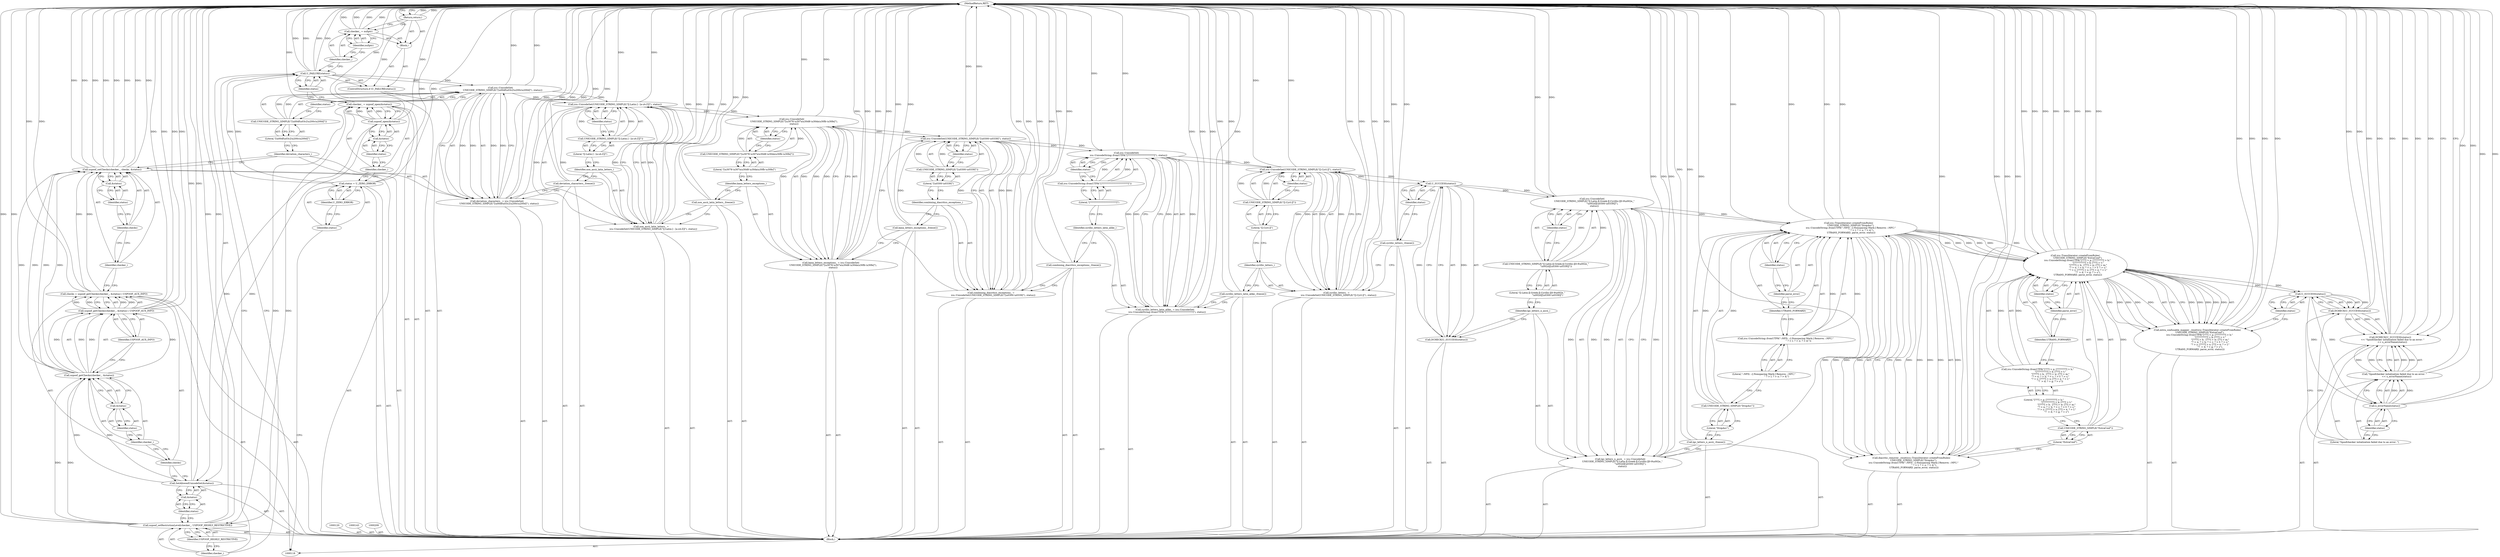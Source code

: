 digraph "0_Chrome_fe3c71592ccc6fd6f3909215e326ffc8fe0c35ce" {
"1000236" [label="(MethodReturn,RET)"];
"1000119" [label="(Block,)"];
"1000137" [label="(Call,uspoof_setRestrictionLevel(checker_, USPOOF_HIGHLY_RESTRICTIVE))"];
"1000138" [label="(Identifier,checker_)"];
"1000139" [label="(Identifier,USPOOF_HIGHLY_RESTRICTIVE)"];
"1000140" [label="(Call,SetAllowedUnicodeSet(&status))"];
"1000141" [label="(Call,&status)"];
"1000142" [label="(Identifier,status)"];
"1000144" [label="(Call,checks = uspoof_getChecks(checker_, &status) | USPOOF_AUX_INFO)"];
"1000145" [label="(Identifier,checks)"];
"1000146" [label="(Call,uspoof_getChecks(checker_, &status) | USPOOF_AUX_INFO)"];
"1000147" [label="(Call,uspoof_getChecks(checker_, &status))"];
"1000148" [label="(Identifier,checker_)"];
"1000149" [label="(Call,&status)"];
"1000150" [label="(Identifier,status)"];
"1000151" [label="(Identifier,USPOOF_AUX_INFO)"];
"1000153" [label="(Identifier,checker_)"];
"1000152" [label="(Call,uspoof_setChecks(checker_, checks, &status))"];
"1000154" [label="(Identifier,checks)"];
"1000155" [label="(Call,&status)"];
"1000156" [label="(Identifier,status)"];
"1000157" [label="(Call,deviation_characters_ = icu::UnicodeSet(\n      UNICODE_STRING_SIMPLE(\"[\\u00df\\u03c2\\u200c\\u200d]\"), status))"];
"1000158" [label="(Identifier,deviation_characters_)"];
"1000159" [label="(Call,icu::UnicodeSet(\n      UNICODE_STRING_SIMPLE(\"[\\u00df\\u03c2\\u200c\\u200d]\"), status))"];
"1000161" [label="(Literal,\"[\\u00df\\u03c2\\u200c\\u200d]\")"];
"1000160" [label="(Call,UNICODE_STRING_SIMPLE(\"[\\u00df\\u03c2\\u200c\\u200d]\"))"];
"1000162" [label="(Identifier,status)"];
"1000163" [label="(Call,deviation_characters_.freeze())"];
"1000121" [label="(Call,status = U_ZERO_ERROR)"];
"1000122" [label="(Identifier,status)"];
"1000123" [label="(Identifier,U_ZERO_ERROR)"];
"1000164" [label="(Call,non_ascii_latin_letters_ =\n      icu::UnicodeSet(UNICODE_STRING_SIMPLE(\"[[:Latin:] - [a-zA-Z]]\"), status))"];
"1000165" [label="(Identifier,non_ascii_latin_letters_)"];
"1000167" [label="(Call,UNICODE_STRING_SIMPLE(\"[[:Latin:] - [a-zA-Z]]\"))"];
"1000168" [label="(Literal,\"[[:Latin:] - [a-zA-Z]]\")"];
"1000166" [label="(Call,icu::UnicodeSet(UNICODE_STRING_SIMPLE(\"[[:Latin:] - [a-zA-Z]]\"), status))"];
"1000169" [label="(Identifier,status)"];
"1000170" [label="(Call,non_ascii_latin_letters_.freeze())"];
"1000171" [label="(Call,kana_letters_exceptions_ = icu::UnicodeSet(\n      UNICODE_STRING_SIMPLE(\"[\\u3078-\\u307a\\u30d8-\\u30da\\u30fb-\\u30fe]\"),\n      status))"];
"1000172" [label="(Identifier,kana_letters_exceptions_)"];
"1000173" [label="(Call,icu::UnicodeSet(\n      UNICODE_STRING_SIMPLE(\"[\\u3078-\\u307a\\u30d8-\\u30da\\u30fb-\\u30fe]\"),\n      status))"];
"1000175" [label="(Literal,\"[\\u3078-\\u307a\\u30d8-\\u30da\\u30fb-\\u30fe]\")"];
"1000174" [label="(Call,UNICODE_STRING_SIMPLE(\"[\\u3078-\\u307a\\u30d8-\\u30da\\u30fb-\\u30fe]\"))"];
"1000176" [label="(Identifier,status)"];
"1000177" [label="(Call,kana_letters_exceptions_.freeze())"];
"1000178" [label="(Call,combining_diacritics_exceptions_ =\n      icu::UnicodeSet(UNICODE_STRING_SIMPLE(\"[\\u0300-\\u0339]\"), status))"];
"1000179" [label="(Identifier,combining_diacritics_exceptions_)"];
"1000126" [label="(Call,uspoof_open(&status))"];
"1000124" [label="(Call,checker_ = uspoof_open(&status))"];
"1000125" [label="(Identifier,checker_)"];
"1000127" [label="(Call,&status)"];
"1000128" [label="(Identifier,status)"];
"1000181" [label="(Call,UNICODE_STRING_SIMPLE(\"[\\u0300-\\u0339]\"))"];
"1000182" [label="(Literal,\"[\\u0300-\\u0339]\")"];
"1000180" [label="(Call,icu::UnicodeSet(UNICODE_STRING_SIMPLE(\"[\\u0300-\\u0339]\"), status))"];
"1000183" [label="(Identifier,status)"];
"1000184" [label="(Call,combining_diacritics_exceptions_.freeze())"];
"1000185" [label="(Call,cyrillic_letters_latin_alike_ = icu::UnicodeSet(\n      icu::UnicodeString::fromUTF8(\"[??????????????????????]\"), status))"];
"1000186" [label="(Identifier,cyrillic_letters_latin_alike_)"];
"1000187" [label="(Call,icu::UnicodeSet(\n      icu::UnicodeString::fromUTF8(\"[??????????????????????]\"), status))"];
"1000189" [label="(Literal,\"[??????????????????????]\")"];
"1000188" [label="(Call,icu::UnicodeString::fromUTF8(\"[??????????????????????]\"))"];
"1000190" [label="(Identifier,status)"];
"1000191" [label="(Call,cyrillic_letters_latin_alike_.freeze())"];
"1000192" [label="(Call,cyrillic_letters_ =\n      icu::UnicodeSet(UNICODE_STRING_SIMPLE(\"[[:Cyrl:]]\"), status))"];
"1000193" [label="(Identifier,cyrillic_letters_)"];
"1000195" [label="(Call,UNICODE_STRING_SIMPLE(\"[[:Cyrl:]]\"))"];
"1000196" [label="(Literal,\"[[:Cyrl:]]\")"];
"1000197" [label="(Identifier,status)"];
"1000194" [label="(Call,icu::UnicodeSet(UNICODE_STRING_SIMPLE(\"[[:Cyrl:]]\"), status))"];
"1000198" [label="(Call,cyrillic_letters_.freeze())"];
"1000131" [label="(Identifier,status)"];
"1000129" [label="(ControlStructure,if (U_FAILURE(status)))"];
"1000132" [label="(Block,)"];
"1000130" [label="(Call,U_FAILURE(status))"];
"1000201" [label="(Identifier,status)"];
"1000199" [label="(Call,DCHECK(U_SUCCESS(status)))"];
"1000200" [label="(Call,U_SUCCESS(status))"];
"1000202" [label="(Call,lgc_letters_n_ascii_ = icu::UnicodeSet(\n      UNICODE_STRING_SIMPLE(\"[[:Latin:][:Greek:][:Cyrillic:][0-9\\u002e_\"\n                            \"\\u002d][\\u0300-\\u0339]]\"),\n      status))"];
"1000203" [label="(Identifier,lgc_letters_n_ascii_)"];
"1000204" [label="(Call,icu::UnicodeSet(\n      UNICODE_STRING_SIMPLE(\"[[:Latin:][:Greek:][:Cyrillic:][0-9\\u002e_\"\n                            \"\\u002d][\\u0300-\\u0339]]\"),\n      status))"];
"1000206" [label="(Literal,\"[[:Latin:][:Greek:][:Cyrillic:][0-9\\u002e_\"\n                            \"\\u002d][\\u0300-\\u0339]]\")"];
"1000205" [label="(Call,UNICODE_STRING_SIMPLE(\"[[:Latin:][:Greek:][:Cyrillic:][0-9\\u002e_\"\n                            \"\\u002d][\\u0300-\\u0339]]\"))"];
"1000207" [label="(Identifier,status)"];
"1000208" [label="(Call,lgc_letters_n_ascii_.freeze())"];
"1000210" [label="(Call,diacritic_remover_.reset(icu::Transliterator::createFromRules(\n      UNICODE_STRING_SIMPLE(\"DropAcc\"),\n      icu::UnicodeString::fromUTF8(\"::NFD; ::[:Nonspacing Mark:] Remove; ::NFC;\"\n                                   \" ? > l; ? > o; ? > d;\"),\n       UTRANS_FORWARD, parse_error, status)))"];
"1000211" [label="(Call,icu::Transliterator::createFromRules(\n      UNICODE_STRING_SIMPLE(\"DropAcc\"),\n      icu::UnicodeString::fromUTF8(\"::NFD; ::[:Nonspacing Mark:] Remove; ::NFC;\"\n                                   \" ? > l; ? > o; ? > d;\"),\n       UTRANS_FORWARD, parse_error, status))"];
"1000135" [label="(Identifier,nullptr)"];
"1000133" [label="(Call,checker_ = nullptr)"];
"1000134" [label="(Identifier,checker_)"];
"1000213" [label="(Literal,\"DropAcc\")"];
"1000212" [label="(Call,UNICODE_STRING_SIMPLE(\"DropAcc\"))"];
"1000215" [label="(Literal,\"::NFD; ::[:Nonspacing Mark:] Remove; ::NFC;\"\n                                   \" ? > l; ? > o; ? > d;\")"];
"1000214" [label="(Call,icu::UnicodeString::fromUTF8(\"::NFD; ::[:Nonspacing Mark:] Remove; ::NFC;\"\n                                   \" ? > l; ? > o; ? > d;\"))"];
"1000217" [label="(Identifier,parse_error)"];
"1000218" [label="(Identifier,status)"];
"1000216" [label="(Identifier,UTRANS_FORWARD)"];
"1000136" [label="(Return,return;)"];
"1000219" [label="(Call,extra_confusable_mapper_.reset(icu::Transliterator::createFromRules(\n       UNICODE_STRING_SIMPLE(\"ExtraConf\"),\n      icu::UnicodeString::fromUTF8(\"[???] > p; [????????] > h;\"\n                                   \"[?????????] > k; [???] > t;\"\n                                   \"[????] > b;  [???] > w; [??] > m;\"\n                                   \"? > n; ? > h; ? > r; ? > f; ? > c;\"\n                                   \"? > y; [????] > x; [??] > e; ? > l;\"\n                                   \"?  > d; ? > g; ? > s\"),\n       UTRANS_FORWARD, parse_error, status)))"];
"1000220" [label="(Call,icu::Transliterator::createFromRules(\n       UNICODE_STRING_SIMPLE(\"ExtraConf\"),\n      icu::UnicodeString::fromUTF8(\"[???] > p; [????????] > h;\"\n                                   \"[?????????] > k; [???] > t;\"\n                                   \"[????] > b;  [???] > w; [??] > m;\"\n                                   \"? > n; ? > h; ? > r; ? > f; ? > c;\"\n                                   \"? > y; [????] > x; [??] > e; ? > l;\"\n                                   \"?  > d; ? > g; ? > s\"),\n       UTRANS_FORWARD, parse_error, status))"];
"1000222" [label="(Literal,\"ExtraConf\")"];
"1000221" [label="(Call,UNICODE_STRING_SIMPLE(\"ExtraConf\"))"];
"1000224" [label="(Literal,\"[???] > p; [????????] > h;\"\n                                   \"[?????????] > k; [???] > t;\"\n                                   \"[????] > b;  [???] > w; [??] > m;\"\n                                   \"? > n; ? > h; ? > r; ? > f; ? > c;\"\n                                   \"? > y; [????] > x; [??] > e; ? > l;\"\n                                   \"?  > d; ? > g; ? > s\")"];
"1000223" [label="(Call,icu::UnicodeString::fromUTF8(\"[???] > p; [????????] > h;\"\n                                   \"[?????????] > k; [???] > t;\"\n                                   \"[????] > b;  [???] > w; [??] > m;\"\n                                   \"? > n; ? > h; ? > r; ? > f; ? > c;\"\n                                   \"? > y; [????] > x; [??] > e; ? > l;\"\n                                   \"?  > d; ? > g; ? > s\"))"];
"1000226" [label="(Identifier,parse_error)"];
"1000227" [label="(Identifier,status)"];
"1000225" [label="(Identifier,UTRANS_FORWARD)"];
"1000230" [label="(Call,U_SUCCESS(status))"];
"1000231" [label="(Identifier,status)"];
"1000228" [label="(Call,DCHECK(U_SUCCESS(status))\n       << \"Spoofchecker initalization failed due to an error: \"\n      << u_errorName(status))"];
"1000229" [label="(Call,DCHECK(U_SUCCESS(status)))"];
"1000232" [label="(Call,\"Spoofchecker initalization failed due to an error: \"\n      << u_errorName(status))"];
"1000233" [label="(Literal,\"Spoofchecker initalization failed due to an error: \")"];
"1000235" [label="(Identifier,status)"];
"1000234" [label="(Call,u_errorName(status))"];
"1000236" -> "1000118"  [label="AST: "];
"1000236" -> "1000136"  [label="CFG: "];
"1000236" -> "1000228"  [label="CFG: "];
"1000136" -> "1000236"  [label="DDG: "];
"1000220" -> "1000236"  [label="DDG: "];
"1000220" -> "1000236"  [label="DDG: "];
"1000220" -> "1000236"  [label="DDG: "];
"1000220" -> "1000236"  [label="DDG: "];
"1000234" -> "1000236"  [label="DDG: "];
"1000178" -> "1000236"  [label="DDG: "];
"1000178" -> "1000236"  [label="DDG: "];
"1000180" -> "1000236"  [label="DDG: "];
"1000208" -> "1000236"  [label="DDG: "];
"1000228" -> "1000236"  [label="DDG: "];
"1000228" -> "1000236"  [label="DDG: "];
"1000228" -> "1000236"  [label="DDG: "];
"1000204" -> "1000236"  [label="DDG: "];
"1000157" -> "1000236"  [label="DDG: "];
"1000157" -> "1000236"  [label="DDG: "];
"1000187" -> "1000236"  [label="DDG: "];
"1000130" -> "1000236"  [label="DDG: "];
"1000130" -> "1000236"  [label="DDG: "];
"1000185" -> "1000236"  [label="DDG: "];
"1000185" -> "1000236"  [label="DDG: "];
"1000124" -> "1000236"  [label="DDG: "];
"1000171" -> "1000236"  [label="DDG: "];
"1000171" -> "1000236"  [label="DDG: "];
"1000192" -> "1000236"  [label="DDG: "];
"1000192" -> "1000236"  [label="DDG: "];
"1000210" -> "1000236"  [label="DDG: "];
"1000210" -> "1000236"  [label="DDG: "];
"1000146" -> "1000236"  [label="DDG: "];
"1000146" -> "1000236"  [label="DDG: "];
"1000219" -> "1000236"  [label="DDG: "];
"1000219" -> "1000236"  [label="DDG: "];
"1000159" -> "1000236"  [label="DDG: "];
"1000211" -> "1000236"  [label="DDG: "];
"1000211" -> "1000236"  [label="DDG: "];
"1000121" -> "1000236"  [label="DDG: "];
"1000137" -> "1000236"  [label="DDG: "];
"1000137" -> "1000236"  [label="DDG: "];
"1000164" -> "1000236"  [label="DDG: "];
"1000164" -> "1000236"  [label="DDG: "];
"1000140" -> "1000236"  [label="DDG: "];
"1000194" -> "1000236"  [label="DDG: "];
"1000184" -> "1000236"  [label="DDG: "];
"1000152" -> "1000236"  [label="DDG: "];
"1000152" -> "1000236"  [label="DDG: "];
"1000152" -> "1000236"  [label="DDG: "];
"1000152" -> "1000236"  [label="DDG: "];
"1000166" -> "1000236"  [label="DDG: "];
"1000133" -> "1000236"  [label="DDG: "];
"1000133" -> "1000236"  [label="DDG: "];
"1000191" -> "1000236"  [label="DDG: "];
"1000202" -> "1000236"  [label="DDG: "];
"1000202" -> "1000236"  [label="DDG: "];
"1000126" -> "1000236"  [label="DDG: "];
"1000232" -> "1000236"  [label="DDG: "];
"1000229" -> "1000236"  [label="DDG: "];
"1000177" -> "1000236"  [label="DDG: "];
"1000170" -> "1000236"  [label="DDG: "];
"1000163" -> "1000236"  [label="DDG: "];
"1000144" -> "1000236"  [label="DDG: "];
"1000173" -> "1000236"  [label="DDG: "];
"1000198" -> "1000236"  [label="DDG: "];
"1000119" -> "1000118"  [label="AST: "];
"1000120" -> "1000119"  [label="AST: "];
"1000121" -> "1000119"  [label="AST: "];
"1000124" -> "1000119"  [label="AST: "];
"1000129" -> "1000119"  [label="AST: "];
"1000137" -> "1000119"  [label="AST: "];
"1000140" -> "1000119"  [label="AST: "];
"1000143" -> "1000119"  [label="AST: "];
"1000144" -> "1000119"  [label="AST: "];
"1000152" -> "1000119"  [label="AST: "];
"1000157" -> "1000119"  [label="AST: "];
"1000163" -> "1000119"  [label="AST: "];
"1000164" -> "1000119"  [label="AST: "];
"1000170" -> "1000119"  [label="AST: "];
"1000171" -> "1000119"  [label="AST: "];
"1000177" -> "1000119"  [label="AST: "];
"1000178" -> "1000119"  [label="AST: "];
"1000184" -> "1000119"  [label="AST: "];
"1000185" -> "1000119"  [label="AST: "];
"1000191" -> "1000119"  [label="AST: "];
"1000192" -> "1000119"  [label="AST: "];
"1000198" -> "1000119"  [label="AST: "];
"1000199" -> "1000119"  [label="AST: "];
"1000202" -> "1000119"  [label="AST: "];
"1000208" -> "1000119"  [label="AST: "];
"1000209" -> "1000119"  [label="AST: "];
"1000210" -> "1000119"  [label="AST: "];
"1000219" -> "1000119"  [label="AST: "];
"1000228" -> "1000119"  [label="AST: "];
"1000137" -> "1000119"  [label="AST: "];
"1000137" -> "1000139"  [label="CFG: "];
"1000138" -> "1000137"  [label="AST: "];
"1000139" -> "1000137"  [label="AST: "];
"1000142" -> "1000137"  [label="CFG: "];
"1000137" -> "1000236"  [label="DDG: "];
"1000137" -> "1000236"  [label="DDG: "];
"1000124" -> "1000137"  [label="DDG: "];
"1000137" -> "1000147"  [label="DDG: "];
"1000138" -> "1000137"  [label="AST: "];
"1000138" -> "1000130"  [label="CFG: "];
"1000139" -> "1000138"  [label="CFG: "];
"1000139" -> "1000137"  [label="AST: "];
"1000139" -> "1000138"  [label="CFG: "];
"1000137" -> "1000139"  [label="CFG: "];
"1000140" -> "1000119"  [label="AST: "];
"1000140" -> "1000141"  [label="CFG: "];
"1000141" -> "1000140"  [label="AST: "];
"1000145" -> "1000140"  [label="CFG: "];
"1000140" -> "1000236"  [label="DDG: "];
"1000126" -> "1000140"  [label="DDG: "];
"1000140" -> "1000147"  [label="DDG: "];
"1000141" -> "1000140"  [label="AST: "];
"1000141" -> "1000142"  [label="CFG: "];
"1000142" -> "1000141"  [label="AST: "];
"1000140" -> "1000141"  [label="CFG: "];
"1000142" -> "1000141"  [label="AST: "];
"1000142" -> "1000137"  [label="CFG: "];
"1000141" -> "1000142"  [label="CFG: "];
"1000144" -> "1000119"  [label="AST: "];
"1000144" -> "1000146"  [label="CFG: "];
"1000145" -> "1000144"  [label="AST: "];
"1000146" -> "1000144"  [label="AST: "];
"1000153" -> "1000144"  [label="CFG: "];
"1000144" -> "1000236"  [label="DDG: "];
"1000146" -> "1000144"  [label="DDG: "];
"1000146" -> "1000144"  [label="DDG: "];
"1000144" -> "1000152"  [label="DDG: "];
"1000145" -> "1000144"  [label="AST: "];
"1000145" -> "1000140"  [label="CFG: "];
"1000148" -> "1000145"  [label="CFG: "];
"1000146" -> "1000144"  [label="AST: "];
"1000146" -> "1000151"  [label="CFG: "];
"1000147" -> "1000146"  [label="AST: "];
"1000151" -> "1000146"  [label="AST: "];
"1000144" -> "1000146"  [label="CFG: "];
"1000146" -> "1000236"  [label="DDG: "];
"1000146" -> "1000236"  [label="DDG: "];
"1000146" -> "1000144"  [label="DDG: "];
"1000146" -> "1000144"  [label="DDG: "];
"1000147" -> "1000146"  [label="DDG: "];
"1000147" -> "1000146"  [label="DDG: "];
"1000147" -> "1000146"  [label="AST: "];
"1000147" -> "1000149"  [label="CFG: "];
"1000148" -> "1000147"  [label="AST: "];
"1000149" -> "1000147"  [label="AST: "];
"1000151" -> "1000147"  [label="CFG: "];
"1000147" -> "1000146"  [label="DDG: "];
"1000147" -> "1000146"  [label="DDG: "];
"1000137" -> "1000147"  [label="DDG: "];
"1000140" -> "1000147"  [label="DDG: "];
"1000147" -> "1000152"  [label="DDG: "];
"1000147" -> "1000152"  [label="DDG: "];
"1000148" -> "1000147"  [label="AST: "];
"1000148" -> "1000145"  [label="CFG: "];
"1000150" -> "1000148"  [label="CFG: "];
"1000149" -> "1000147"  [label="AST: "];
"1000149" -> "1000150"  [label="CFG: "];
"1000150" -> "1000149"  [label="AST: "];
"1000147" -> "1000149"  [label="CFG: "];
"1000150" -> "1000149"  [label="AST: "];
"1000150" -> "1000148"  [label="CFG: "];
"1000149" -> "1000150"  [label="CFG: "];
"1000151" -> "1000146"  [label="AST: "];
"1000151" -> "1000147"  [label="CFG: "];
"1000146" -> "1000151"  [label="CFG: "];
"1000153" -> "1000152"  [label="AST: "];
"1000153" -> "1000144"  [label="CFG: "];
"1000154" -> "1000153"  [label="CFG: "];
"1000152" -> "1000119"  [label="AST: "];
"1000152" -> "1000155"  [label="CFG: "];
"1000153" -> "1000152"  [label="AST: "];
"1000154" -> "1000152"  [label="AST: "];
"1000155" -> "1000152"  [label="AST: "];
"1000158" -> "1000152"  [label="CFG: "];
"1000152" -> "1000236"  [label="DDG: "];
"1000152" -> "1000236"  [label="DDG: "];
"1000152" -> "1000236"  [label="DDG: "];
"1000152" -> "1000236"  [label="DDG: "];
"1000147" -> "1000152"  [label="DDG: "];
"1000147" -> "1000152"  [label="DDG: "];
"1000144" -> "1000152"  [label="DDG: "];
"1000154" -> "1000152"  [label="AST: "];
"1000154" -> "1000153"  [label="CFG: "];
"1000156" -> "1000154"  [label="CFG: "];
"1000155" -> "1000152"  [label="AST: "];
"1000155" -> "1000156"  [label="CFG: "];
"1000156" -> "1000155"  [label="AST: "];
"1000152" -> "1000155"  [label="CFG: "];
"1000156" -> "1000155"  [label="AST: "];
"1000156" -> "1000154"  [label="CFG: "];
"1000155" -> "1000156"  [label="CFG: "];
"1000157" -> "1000119"  [label="AST: "];
"1000157" -> "1000159"  [label="CFG: "];
"1000158" -> "1000157"  [label="AST: "];
"1000159" -> "1000157"  [label="AST: "];
"1000163" -> "1000157"  [label="CFG: "];
"1000157" -> "1000236"  [label="DDG: "];
"1000157" -> "1000236"  [label="DDG: "];
"1000159" -> "1000157"  [label="DDG: "];
"1000159" -> "1000157"  [label="DDG: "];
"1000158" -> "1000157"  [label="AST: "];
"1000158" -> "1000152"  [label="CFG: "];
"1000161" -> "1000158"  [label="CFG: "];
"1000159" -> "1000157"  [label="AST: "];
"1000159" -> "1000162"  [label="CFG: "];
"1000160" -> "1000159"  [label="AST: "];
"1000162" -> "1000159"  [label="AST: "];
"1000157" -> "1000159"  [label="CFG: "];
"1000159" -> "1000236"  [label="DDG: "];
"1000159" -> "1000157"  [label="DDG: "];
"1000159" -> "1000157"  [label="DDG: "];
"1000160" -> "1000159"  [label="DDG: "];
"1000130" -> "1000159"  [label="DDG: "];
"1000159" -> "1000166"  [label="DDG: "];
"1000161" -> "1000160"  [label="AST: "];
"1000161" -> "1000158"  [label="CFG: "];
"1000160" -> "1000161"  [label="CFG: "];
"1000160" -> "1000159"  [label="AST: "];
"1000160" -> "1000161"  [label="CFG: "];
"1000161" -> "1000160"  [label="AST: "];
"1000162" -> "1000160"  [label="CFG: "];
"1000160" -> "1000159"  [label="DDG: "];
"1000162" -> "1000159"  [label="AST: "];
"1000162" -> "1000160"  [label="CFG: "];
"1000159" -> "1000162"  [label="CFG: "];
"1000163" -> "1000119"  [label="AST: "];
"1000163" -> "1000157"  [label="CFG: "];
"1000165" -> "1000163"  [label="CFG: "];
"1000163" -> "1000236"  [label="DDG: "];
"1000121" -> "1000119"  [label="AST: "];
"1000121" -> "1000123"  [label="CFG: "];
"1000122" -> "1000121"  [label="AST: "];
"1000123" -> "1000121"  [label="AST: "];
"1000125" -> "1000121"  [label="CFG: "];
"1000121" -> "1000236"  [label="DDG: "];
"1000121" -> "1000130"  [label="DDG: "];
"1000122" -> "1000121"  [label="AST: "];
"1000122" -> "1000118"  [label="CFG: "];
"1000123" -> "1000122"  [label="CFG: "];
"1000123" -> "1000121"  [label="AST: "];
"1000123" -> "1000122"  [label="CFG: "];
"1000121" -> "1000123"  [label="CFG: "];
"1000164" -> "1000119"  [label="AST: "];
"1000164" -> "1000166"  [label="CFG: "];
"1000165" -> "1000164"  [label="AST: "];
"1000166" -> "1000164"  [label="AST: "];
"1000170" -> "1000164"  [label="CFG: "];
"1000164" -> "1000236"  [label="DDG: "];
"1000164" -> "1000236"  [label="DDG: "];
"1000166" -> "1000164"  [label="DDG: "];
"1000166" -> "1000164"  [label="DDG: "];
"1000165" -> "1000164"  [label="AST: "];
"1000165" -> "1000163"  [label="CFG: "];
"1000168" -> "1000165"  [label="CFG: "];
"1000167" -> "1000166"  [label="AST: "];
"1000167" -> "1000168"  [label="CFG: "];
"1000168" -> "1000167"  [label="AST: "];
"1000169" -> "1000167"  [label="CFG: "];
"1000167" -> "1000166"  [label="DDG: "];
"1000168" -> "1000167"  [label="AST: "];
"1000168" -> "1000165"  [label="CFG: "];
"1000167" -> "1000168"  [label="CFG: "];
"1000166" -> "1000164"  [label="AST: "];
"1000166" -> "1000169"  [label="CFG: "];
"1000167" -> "1000166"  [label="AST: "];
"1000169" -> "1000166"  [label="AST: "];
"1000164" -> "1000166"  [label="CFG: "];
"1000166" -> "1000236"  [label="DDG: "];
"1000166" -> "1000164"  [label="DDG: "];
"1000166" -> "1000164"  [label="DDG: "];
"1000167" -> "1000166"  [label="DDG: "];
"1000159" -> "1000166"  [label="DDG: "];
"1000166" -> "1000173"  [label="DDG: "];
"1000169" -> "1000166"  [label="AST: "];
"1000169" -> "1000167"  [label="CFG: "];
"1000166" -> "1000169"  [label="CFG: "];
"1000170" -> "1000119"  [label="AST: "];
"1000170" -> "1000164"  [label="CFG: "];
"1000172" -> "1000170"  [label="CFG: "];
"1000170" -> "1000236"  [label="DDG: "];
"1000171" -> "1000119"  [label="AST: "];
"1000171" -> "1000173"  [label="CFG: "];
"1000172" -> "1000171"  [label="AST: "];
"1000173" -> "1000171"  [label="AST: "];
"1000177" -> "1000171"  [label="CFG: "];
"1000171" -> "1000236"  [label="DDG: "];
"1000171" -> "1000236"  [label="DDG: "];
"1000173" -> "1000171"  [label="DDG: "];
"1000173" -> "1000171"  [label="DDG: "];
"1000172" -> "1000171"  [label="AST: "];
"1000172" -> "1000170"  [label="CFG: "];
"1000175" -> "1000172"  [label="CFG: "];
"1000173" -> "1000171"  [label="AST: "];
"1000173" -> "1000176"  [label="CFG: "];
"1000174" -> "1000173"  [label="AST: "];
"1000176" -> "1000173"  [label="AST: "];
"1000171" -> "1000173"  [label="CFG: "];
"1000173" -> "1000236"  [label="DDG: "];
"1000173" -> "1000171"  [label="DDG: "];
"1000173" -> "1000171"  [label="DDG: "];
"1000174" -> "1000173"  [label="DDG: "];
"1000166" -> "1000173"  [label="DDG: "];
"1000173" -> "1000180"  [label="DDG: "];
"1000175" -> "1000174"  [label="AST: "];
"1000175" -> "1000172"  [label="CFG: "];
"1000174" -> "1000175"  [label="CFG: "];
"1000174" -> "1000173"  [label="AST: "];
"1000174" -> "1000175"  [label="CFG: "];
"1000175" -> "1000174"  [label="AST: "];
"1000176" -> "1000174"  [label="CFG: "];
"1000174" -> "1000173"  [label="DDG: "];
"1000176" -> "1000173"  [label="AST: "];
"1000176" -> "1000174"  [label="CFG: "];
"1000173" -> "1000176"  [label="CFG: "];
"1000177" -> "1000119"  [label="AST: "];
"1000177" -> "1000171"  [label="CFG: "];
"1000179" -> "1000177"  [label="CFG: "];
"1000177" -> "1000236"  [label="DDG: "];
"1000178" -> "1000119"  [label="AST: "];
"1000178" -> "1000180"  [label="CFG: "];
"1000179" -> "1000178"  [label="AST: "];
"1000180" -> "1000178"  [label="AST: "];
"1000184" -> "1000178"  [label="CFG: "];
"1000178" -> "1000236"  [label="DDG: "];
"1000178" -> "1000236"  [label="DDG: "];
"1000180" -> "1000178"  [label="DDG: "];
"1000180" -> "1000178"  [label="DDG: "];
"1000179" -> "1000178"  [label="AST: "];
"1000179" -> "1000177"  [label="CFG: "];
"1000182" -> "1000179"  [label="CFG: "];
"1000126" -> "1000124"  [label="AST: "];
"1000126" -> "1000127"  [label="CFG: "];
"1000127" -> "1000126"  [label="AST: "];
"1000124" -> "1000126"  [label="CFG: "];
"1000126" -> "1000236"  [label="DDG: "];
"1000126" -> "1000124"  [label="DDG: "];
"1000126" -> "1000140"  [label="DDG: "];
"1000124" -> "1000119"  [label="AST: "];
"1000124" -> "1000126"  [label="CFG: "];
"1000125" -> "1000124"  [label="AST: "];
"1000126" -> "1000124"  [label="AST: "];
"1000131" -> "1000124"  [label="CFG: "];
"1000124" -> "1000236"  [label="DDG: "];
"1000126" -> "1000124"  [label="DDG: "];
"1000124" -> "1000137"  [label="DDG: "];
"1000125" -> "1000124"  [label="AST: "];
"1000125" -> "1000121"  [label="CFG: "];
"1000128" -> "1000125"  [label="CFG: "];
"1000127" -> "1000126"  [label="AST: "];
"1000127" -> "1000128"  [label="CFG: "];
"1000128" -> "1000127"  [label="AST: "];
"1000126" -> "1000127"  [label="CFG: "];
"1000128" -> "1000127"  [label="AST: "];
"1000128" -> "1000125"  [label="CFG: "];
"1000127" -> "1000128"  [label="CFG: "];
"1000181" -> "1000180"  [label="AST: "];
"1000181" -> "1000182"  [label="CFG: "];
"1000182" -> "1000181"  [label="AST: "];
"1000183" -> "1000181"  [label="CFG: "];
"1000181" -> "1000180"  [label="DDG: "];
"1000182" -> "1000181"  [label="AST: "];
"1000182" -> "1000179"  [label="CFG: "];
"1000181" -> "1000182"  [label="CFG: "];
"1000180" -> "1000178"  [label="AST: "];
"1000180" -> "1000183"  [label="CFG: "];
"1000181" -> "1000180"  [label="AST: "];
"1000183" -> "1000180"  [label="AST: "];
"1000178" -> "1000180"  [label="CFG: "];
"1000180" -> "1000236"  [label="DDG: "];
"1000180" -> "1000178"  [label="DDG: "];
"1000180" -> "1000178"  [label="DDG: "];
"1000181" -> "1000180"  [label="DDG: "];
"1000173" -> "1000180"  [label="DDG: "];
"1000180" -> "1000187"  [label="DDG: "];
"1000183" -> "1000180"  [label="AST: "];
"1000183" -> "1000181"  [label="CFG: "];
"1000180" -> "1000183"  [label="CFG: "];
"1000184" -> "1000119"  [label="AST: "];
"1000184" -> "1000178"  [label="CFG: "];
"1000186" -> "1000184"  [label="CFG: "];
"1000184" -> "1000236"  [label="DDG: "];
"1000185" -> "1000119"  [label="AST: "];
"1000185" -> "1000187"  [label="CFG: "];
"1000186" -> "1000185"  [label="AST: "];
"1000187" -> "1000185"  [label="AST: "];
"1000191" -> "1000185"  [label="CFG: "];
"1000185" -> "1000236"  [label="DDG: "];
"1000185" -> "1000236"  [label="DDG: "];
"1000187" -> "1000185"  [label="DDG: "];
"1000187" -> "1000185"  [label="DDG: "];
"1000186" -> "1000185"  [label="AST: "];
"1000186" -> "1000184"  [label="CFG: "];
"1000189" -> "1000186"  [label="CFG: "];
"1000187" -> "1000185"  [label="AST: "];
"1000187" -> "1000190"  [label="CFG: "];
"1000188" -> "1000187"  [label="AST: "];
"1000190" -> "1000187"  [label="AST: "];
"1000185" -> "1000187"  [label="CFG: "];
"1000187" -> "1000236"  [label="DDG: "];
"1000187" -> "1000185"  [label="DDG: "];
"1000187" -> "1000185"  [label="DDG: "];
"1000188" -> "1000187"  [label="DDG: "];
"1000180" -> "1000187"  [label="DDG: "];
"1000187" -> "1000194"  [label="DDG: "];
"1000189" -> "1000188"  [label="AST: "];
"1000189" -> "1000186"  [label="CFG: "];
"1000188" -> "1000189"  [label="CFG: "];
"1000188" -> "1000187"  [label="AST: "];
"1000188" -> "1000189"  [label="CFG: "];
"1000189" -> "1000188"  [label="AST: "];
"1000190" -> "1000188"  [label="CFG: "];
"1000188" -> "1000187"  [label="DDG: "];
"1000190" -> "1000187"  [label="AST: "];
"1000190" -> "1000188"  [label="CFG: "];
"1000187" -> "1000190"  [label="CFG: "];
"1000191" -> "1000119"  [label="AST: "];
"1000191" -> "1000185"  [label="CFG: "];
"1000193" -> "1000191"  [label="CFG: "];
"1000191" -> "1000236"  [label="DDG: "];
"1000192" -> "1000119"  [label="AST: "];
"1000192" -> "1000194"  [label="CFG: "];
"1000193" -> "1000192"  [label="AST: "];
"1000194" -> "1000192"  [label="AST: "];
"1000198" -> "1000192"  [label="CFG: "];
"1000192" -> "1000236"  [label="DDG: "];
"1000192" -> "1000236"  [label="DDG: "];
"1000194" -> "1000192"  [label="DDG: "];
"1000194" -> "1000192"  [label="DDG: "];
"1000193" -> "1000192"  [label="AST: "];
"1000193" -> "1000191"  [label="CFG: "];
"1000196" -> "1000193"  [label="CFG: "];
"1000195" -> "1000194"  [label="AST: "];
"1000195" -> "1000196"  [label="CFG: "];
"1000196" -> "1000195"  [label="AST: "];
"1000197" -> "1000195"  [label="CFG: "];
"1000195" -> "1000194"  [label="DDG: "];
"1000196" -> "1000195"  [label="AST: "];
"1000196" -> "1000193"  [label="CFG: "];
"1000195" -> "1000196"  [label="CFG: "];
"1000197" -> "1000194"  [label="AST: "];
"1000197" -> "1000195"  [label="CFG: "];
"1000194" -> "1000197"  [label="CFG: "];
"1000194" -> "1000192"  [label="AST: "];
"1000194" -> "1000197"  [label="CFG: "];
"1000195" -> "1000194"  [label="AST: "];
"1000197" -> "1000194"  [label="AST: "];
"1000192" -> "1000194"  [label="CFG: "];
"1000194" -> "1000236"  [label="DDG: "];
"1000194" -> "1000192"  [label="DDG: "];
"1000194" -> "1000192"  [label="DDG: "];
"1000195" -> "1000194"  [label="DDG: "];
"1000187" -> "1000194"  [label="DDG: "];
"1000194" -> "1000200"  [label="DDG: "];
"1000198" -> "1000119"  [label="AST: "];
"1000198" -> "1000192"  [label="CFG: "];
"1000201" -> "1000198"  [label="CFG: "];
"1000198" -> "1000236"  [label="DDG: "];
"1000131" -> "1000130"  [label="AST: "];
"1000131" -> "1000124"  [label="CFG: "];
"1000130" -> "1000131"  [label="CFG: "];
"1000129" -> "1000119"  [label="AST: "];
"1000130" -> "1000129"  [label="AST: "];
"1000132" -> "1000129"  [label="AST: "];
"1000132" -> "1000129"  [label="AST: "];
"1000133" -> "1000132"  [label="AST: "];
"1000136" -> "1000132"  [label="AST: "];
"1000130" -> "1000129"  [label="AST: "];
"1000130" -> "1000131"  [label="CFG: "];
"1000131" -> "1000130"  [label="AST: "];
"1000134" -> "1000130"  [label="CFG: "];
"1000138" -> "1000130"  [label="CFG: "];
"1000130" -> "1000236"  [label="DDG: "];
"1000130" -> "1000236"  [label="DDG: "];
"1000121" -> "1000130"  [label="DDG: "];
"1000130" -> "1000159"  [label="DDG: "];
"1000201" -> "1000200"  [label="AST: "];
"1000201" -> "1000198"  [label="CFG: "];
"1000200" -> "1000201"  [label="CFG: "];
"1000199" -> "1000119"  [label="AST: "];
"1000199" -> "1000200"  [label="CFG: "];
"1000200" -> "1000199"  [label="AST: "];
"1000203" -> "1000199"  [label="CFG: "];
"1000200" -> "1000199"  [label="DDG: "];
"1000200" -> "1000199"  [label="AST: "];
"1000200" -> "1000201"  [label="CFG: "];
"1000201" -> "1000200"  [label="AST: "];
"1000199" -> "1000200"  [label="CFG: "];
"1000200" -> "1000199"  [label="DDG: "];
"1000194" -> "1000200"  [label="DDG: "];
"1000200" -> "1000204"  [label="DDG: "];
"1000202" -> "1000119"  [label="AST: "];
"1000202" -> "1000204"  [label="CFG: "];
"1000203" -> "1000202"  [label="AST: "];
"1000204" -> "1000202"  [label="AST: "];
"1000208" -> "1000202"  [label="CFG: "];
"1000202" -> "1000236"  [label="DDG: "];
"1000202" -> "1000236"  [label="DDG: "];
"1000204" -> "1000202"  [label="DDG: "];
"1000204" -> "1000202"  [label="DDG: "];
"1000203" -> "1000202"  [label="AST: "];
"1000203" -> "1000199"  [label="CFG: "];
"1000206" -> "1000203"  [label="CFG: "];
"1000204" -> "1000202"  [label="AST: "];
"1000204" -> "1000207"  [label="CFG: "];
"1000205" -> "1000204"  [label="AST: "];
"1000207" -> "1000204"  [label="AST: "];
"1000202" -> "1000204"  [label="CFG: "];
"1000204" -> "1000236"  [label="DDG: "];
"1000204" -> "1000202"  [label="DDG: "];
"1000204" -> "1000202"  [label="DDG: "];
"1000205" -> "1000204"  [label="DDG: "];
"1000200" -> "1000204"  [label="DDG: "];
"1000204" -> "1000211"  [label="DDG: "];
"1000206" -> "1000205"  [label="AST: "];
"1000206" -> "1000203"  [label="CFG: "];
"1000205" -> "1000206"  [label="CFG: "];
"1000205" -> "1000204"  [label="AST: "];
"1000205" -> "1000206"  [label="CFG: "];
"1000206" -> "1000205"  [label="AST: "];
"1000207" -> "1000205"  [label="CFG: "];
"1000205" -> "1000204"  [label="DDG: "];
"1000207" -> "1000204"  [label="AST: "];
"1000207" -> "1000205"  [label="CFG: "];
"1000204" -> "1000207"  [label="CFG: "];
"1000208" -> "1000119"  [label="AST: "];
"1000208" -> "1000202"  [label="CFG: "];
"1000213" -> "1000208"  [label="CFG: "];
"1000208" -> "1000236"  [label="DDG: "];
"1000210" -> "1000119"  [label="AST: "];
"1000210" -> "1000211"  [label="CFG: "];
"1000211" -> "1000210"  [label="AST: "];
"1000222" -> "1000210"  [label="CFG: "];
"1000210" -> "1000236"  [label="DDG: "];
"1000210" -> "1000236"  [label="DDG: "];
"1000211" -> "1000210"  [label="DDG: "];
"1000211" -> "1000210"  [label="DDG: "];
"1000211" -> "1000210"  [label="DDG: "];
"1000211" -> "1000210"  [label="DDG: "];
"1000211" -> "1000210"  [label="DDG: "];
"1000211" -> "1000210"  [label="AST: "];
"1000211" -> "1000218"  [label="CFG: "];
"1000212" -> "1000211"  [label="AST: "];
"1000214" -> "1000211"  [label="AST: "];
"1000216" -> "1000211"  [label="AST: "];
"1000217" -> "1000211"  [label="AST: "];
"1000218" -> "1000211"  [label="AST: "];
"1000210" -> "1000211"  [label="CFG: "];
"1000211" -> "1000236"  [label="DDG: "];
"1000211" -> "1000236"  [label="DDG: "];
"1000211" -> "1000210"  [label="DDG: "];
"1000211" -> "1000210"  [label="DDG: "];
"1000211" -> "1000210"  [label="DDG: "];
"1000211" -> "1000210"  [label="DDG: "];
"1000211" -> "1000210"  [label="DDG: "];
"1000212" -> "1000211"  [label="DDG: "];
"1000214" -> "1000211"  [label="DDG: "];
"1000204" -> "1000211"  [label="DDG: "];
"1000211" -> "1000220"  [label="DDG: "];
"1000211" -> "1000220"  [label="DDG: "];
"1000211" -> "1000220"  [label="DDG: "];
"1000135" -> "1000133"  [label="AST: "];
"1000135" -> "1000134"  [label="CFG: "];
"1000133" -> "1000135"  [label="CFG: "];
"1000133" -> "1000132"  [label="AST: "];
"1000133" -> "1000135"  [label="CFG: "];
"1000134" -> "1000133"  [label="AST: "];
"1000135" -> "1000133"  [label="AST: "];
"1000136" -> "1000133"  [label="CFG: "];
"1000133" -> "1000236"  [label="DDG: "];
"1000133" -> "1000236"  [label="DDG: "];
"1000134" -> "1000133"  [label="AST: "];
"1000134" -> "1000130"  [label="CFG: "];
"1000135" -> "1000134"  [label="CFG: "];
"1000213" -> "1000212"  [label="AST: "];
"1000213" -> "1000208"  [label="CFG: "];
"1000212" -> "1000213"  [label="CFG: "];
"1000212" -> "1000211"  [label="AST: "];
"1000212" -> "1000213"  [label="CFG: "];
"1000213" -> "1000212"  [label="AST: "];
"1000215" -> "1000212"  [label="CFG: "];
"1000212" -> "1000211"  [label="DDG: "];
"1000215" -> "1000214"  [label="AST: "];
"1000215" -> "1000212"  [label="CFG: "];
"1000214" -> "1000215"  [label="CFG: "];
"1000214" -> "1000211"  [label="AST: "];
"1000214" -> "1000215"  [label="CFG: "];
"1000215" -> "1000214"  [label="AST: "];
"1000216" -> "1000214"  [label="CFG: "];
"1000214" -> "1000211"  [label="DDG: "];
"1000217" -> "1000211"  [label="AST: "];
"1000217" -> "1000216"  [label="CFG: "];
"1000218" -> "1000217"  [label="CFG: "];
"1000218" -> "1000211"  [label="AST: "];
"1000218" -> "1000217"  [label="CFG: "];
"1000211" -> "1000218"  [label="CFG: "];
"1000216" -> "1000211"  [label="AST: "];
"1000216" -> "1000214"  [label="CFG: "];
"1000217" -> "1000216"  [label="CFG: "];
"1000136" -> "1000132"  [label="AST: "];
"1000136" -> "1000133"  [label="CFG: "];
"1000236" -> "1000136"  [label="CFG: "];
"1000136" -> "1000236"  [label="DDG: "];
"1000219" -> "1000119"  [label="AST: "];
"1000219" -> "1000220"  [label="CFG: "];
"1000220" -> "1000219"  [label="AST: "];
"1000231" -> "1000219"  [label="CFG: "];
"1000219" -> "1000236"  [label="DDG: "];
"1000219" -> "1000236"  [label="DDG: "];
"1000220" -> "1000219"  [label="DDG: "];
"1000220" -> "1000219"  [label="DDG: "];
"1000220" -> "1000219"  [label="DDG: "];
"1000220" -> "1000219"  [label="DDG: "];
"1000220" -> "1000219"  [label="DDG: "];
"1000220" -> "1000219"  [label="AST: "];
"1000220" -> "1000227"  [label="CFG: "];
"1000221" -> "1000220"  [label="AST: "];
"1000223" -> "1000220"  [label="AST: "];
"1000225" -> "1000220"  [label="AST: "];
"1000226" -> "1000220"  [label="AST: "];
"1000227" -> "1000220"  [label="AST: "];
"1000219" -> "1000220"  [label="CFG: "];
"1000220" -> "1000236"  [label="DDG: "];
"1000220" -> "1000236"  [label="DDG: "];
"1000220" -> "1000236"  [label="DDG: "];
"1000220" -> "1000236"  [label="DDG: "];
"1000220" -> "1000219"  [label="DDG: "];
"1000220" -> "1000219"  [label="DDG: "];
"1000220" -> "1000219"  [label="DDG: "];
"1000220" -> "1000219"  [label="DDG: "];
"1000220" -> "1000219"  [label="DDG: "];
"1000221" -> "1000220"  [label="DDG: "];
"1000223" -> "1000220"  [label="DDG: "];
"1000211" -> "1000220"  [label="DDG: "];
"1000211" -> "1000220"  [label="DDG: "];
"1000211" -> "1000220"  [label="DDG: "];
"1000220" -> "1000230"  [label="DDG: "];
"1000222" -> "1000221"  [label="AST: "];
"1000222" -> "1000210"  [label="CFG: "];
"1000221" -> "1000222"  [label="CFG: "];
"1000221" -> "1000220"  [label="AST: "];
"1000221" -> "1000222"  [label="CFG: "];
"1000222" -> "1000221"  [label="AST: "];
"1000224" -> "1000221"  [label="CFG: "];
"1000221" -> "1000220"  [label="DDG: "];
"1000224" -> "1000223"  [label="AST: "];
"1000224" -> "1000221"  [label="CFG: "];
"1000223" -> "1000224"  [label="CFG: "];
"1000223" -> "1000220"  [label="AST: "];
"1000223" -> "1000224"  [label="CFG: "];
"1000224" -> "1000223"  [label="AST: "];
"1000225" -> "1000223"  [label="CFG: "];
"1000223" -> "1000220"  [label="DDG: "];
"1000226" -> "1000220"  [label="AST: "];
"1000226" -> "1000225"  [label="CFG: "];
"1000227" -> "1000226"  [label="CFG: "];
"1000227" -> "1000220"  [label="AST: "];
"1000227" -> "1000226"  [label="CFG: "];
"1000220" -> "1000227"  [label="CFG: "];
"1000225" -> "1000220"  [label="AST: "];
"1000225" -> "1000223"  [label="CFG: "];
"1000226" -> "1000225"  [label="CFG: "];
"1000230" -> "1000229"  [label="AST: "];
"1000230" -> "1000231"  [label="CFG: "];
"1000231" -> "1000230"  [label="AST: "];
"1000229" -> "1000230"  [label="CFG: "];
"1000230" -> "1000229"  [label="DDG: "];
"1000220" -> "1000230"  [label="DDG: "];
"1000230" -> "1000234"  [label="DDG: "];
"1000231" -> "1000230"  [label="AST: "];
"1000231" -> "1000219"  [label="CFG: "];
"1000230" -> "1000231"  [label="CFG: "];
"1000228" -> "1000119"  [label="AST: "];
"1000228" -> "1000232"  [label="CFG: "];
"1000229" -> "1000228"  [label="AST: "];
"1000232" -> "1000228"  [label="AST: "];
"1000236" -> "1000228"  [label="CFG: "];
"1000228" -> "1000236"  [label="DDG: "];
"1000228" -> "1000236"  [label="DDG: "];
"1000228" -> "1000236"  [label="DDG: "];
"1000229" -> "1000228"  [label="DDG: "];
"1000232" -> "1000228"  [label="DDG: "];
"1000232" -> "1000228"  [label="DDG: "];
"1000229" -> "1000228"  [label="AST: "];
"1000229" -> "1000230"  [label="CFG: "];
"1000230" -> "1000229"  [label="AST: "];
"1000233" -> "1000229"  [label="CFG: "];
"1000229" -> "1000236"  [label="DDG: "];
"1000229" -> "1000228"  [label="DDG: "];
"1000230" -> "1000229"  [label="DDG: "];
"1000232" -> "1000228"  [label="AST: "];
"1000232" -> "1000234"  [label="CFG: "];
"1000233" -> "1000232"  [label="AST: "];
"1000234" -> "1000232"  [label="AST: "];
"1000228" -> "1000232"  [label="CFG: "];
"1000232" -> "1000236"  [label="DDG: "];
"1000232" -> "1000228"  [label="DDG: "];
"1000232" -> "1000228"  [label="DDG: "];
"1000234" -> "1000232"  [label="DDG: "];
"1000233" -> "1000232"  [label="AST: "];
"1000233" -> "1000229"  [label="CFG: "];
"1000235" -> "1000233"  [label="CFG: "];
"1000235" -> "1000234"  [label="AST: "];
"1000235" -> "1000233"  [label="CFG: "];
"1000234" -> "1000235"  [label="CFG: "];
"1000234" -> "1000232"  [label="AST: "];
"1000234" -> "1000235"  [label="CFG: "];
"1000235" -> "1000234"  [label="AST: "];
"1000232" -> "1000234"  [label="CFG: "];
"1000234" -> "1000236"  [label="DDG: "];
"1000234" -> "1000232"  [label="DDG: "];
"1000230" -> "1000234"  [label="DDG: "];
}
